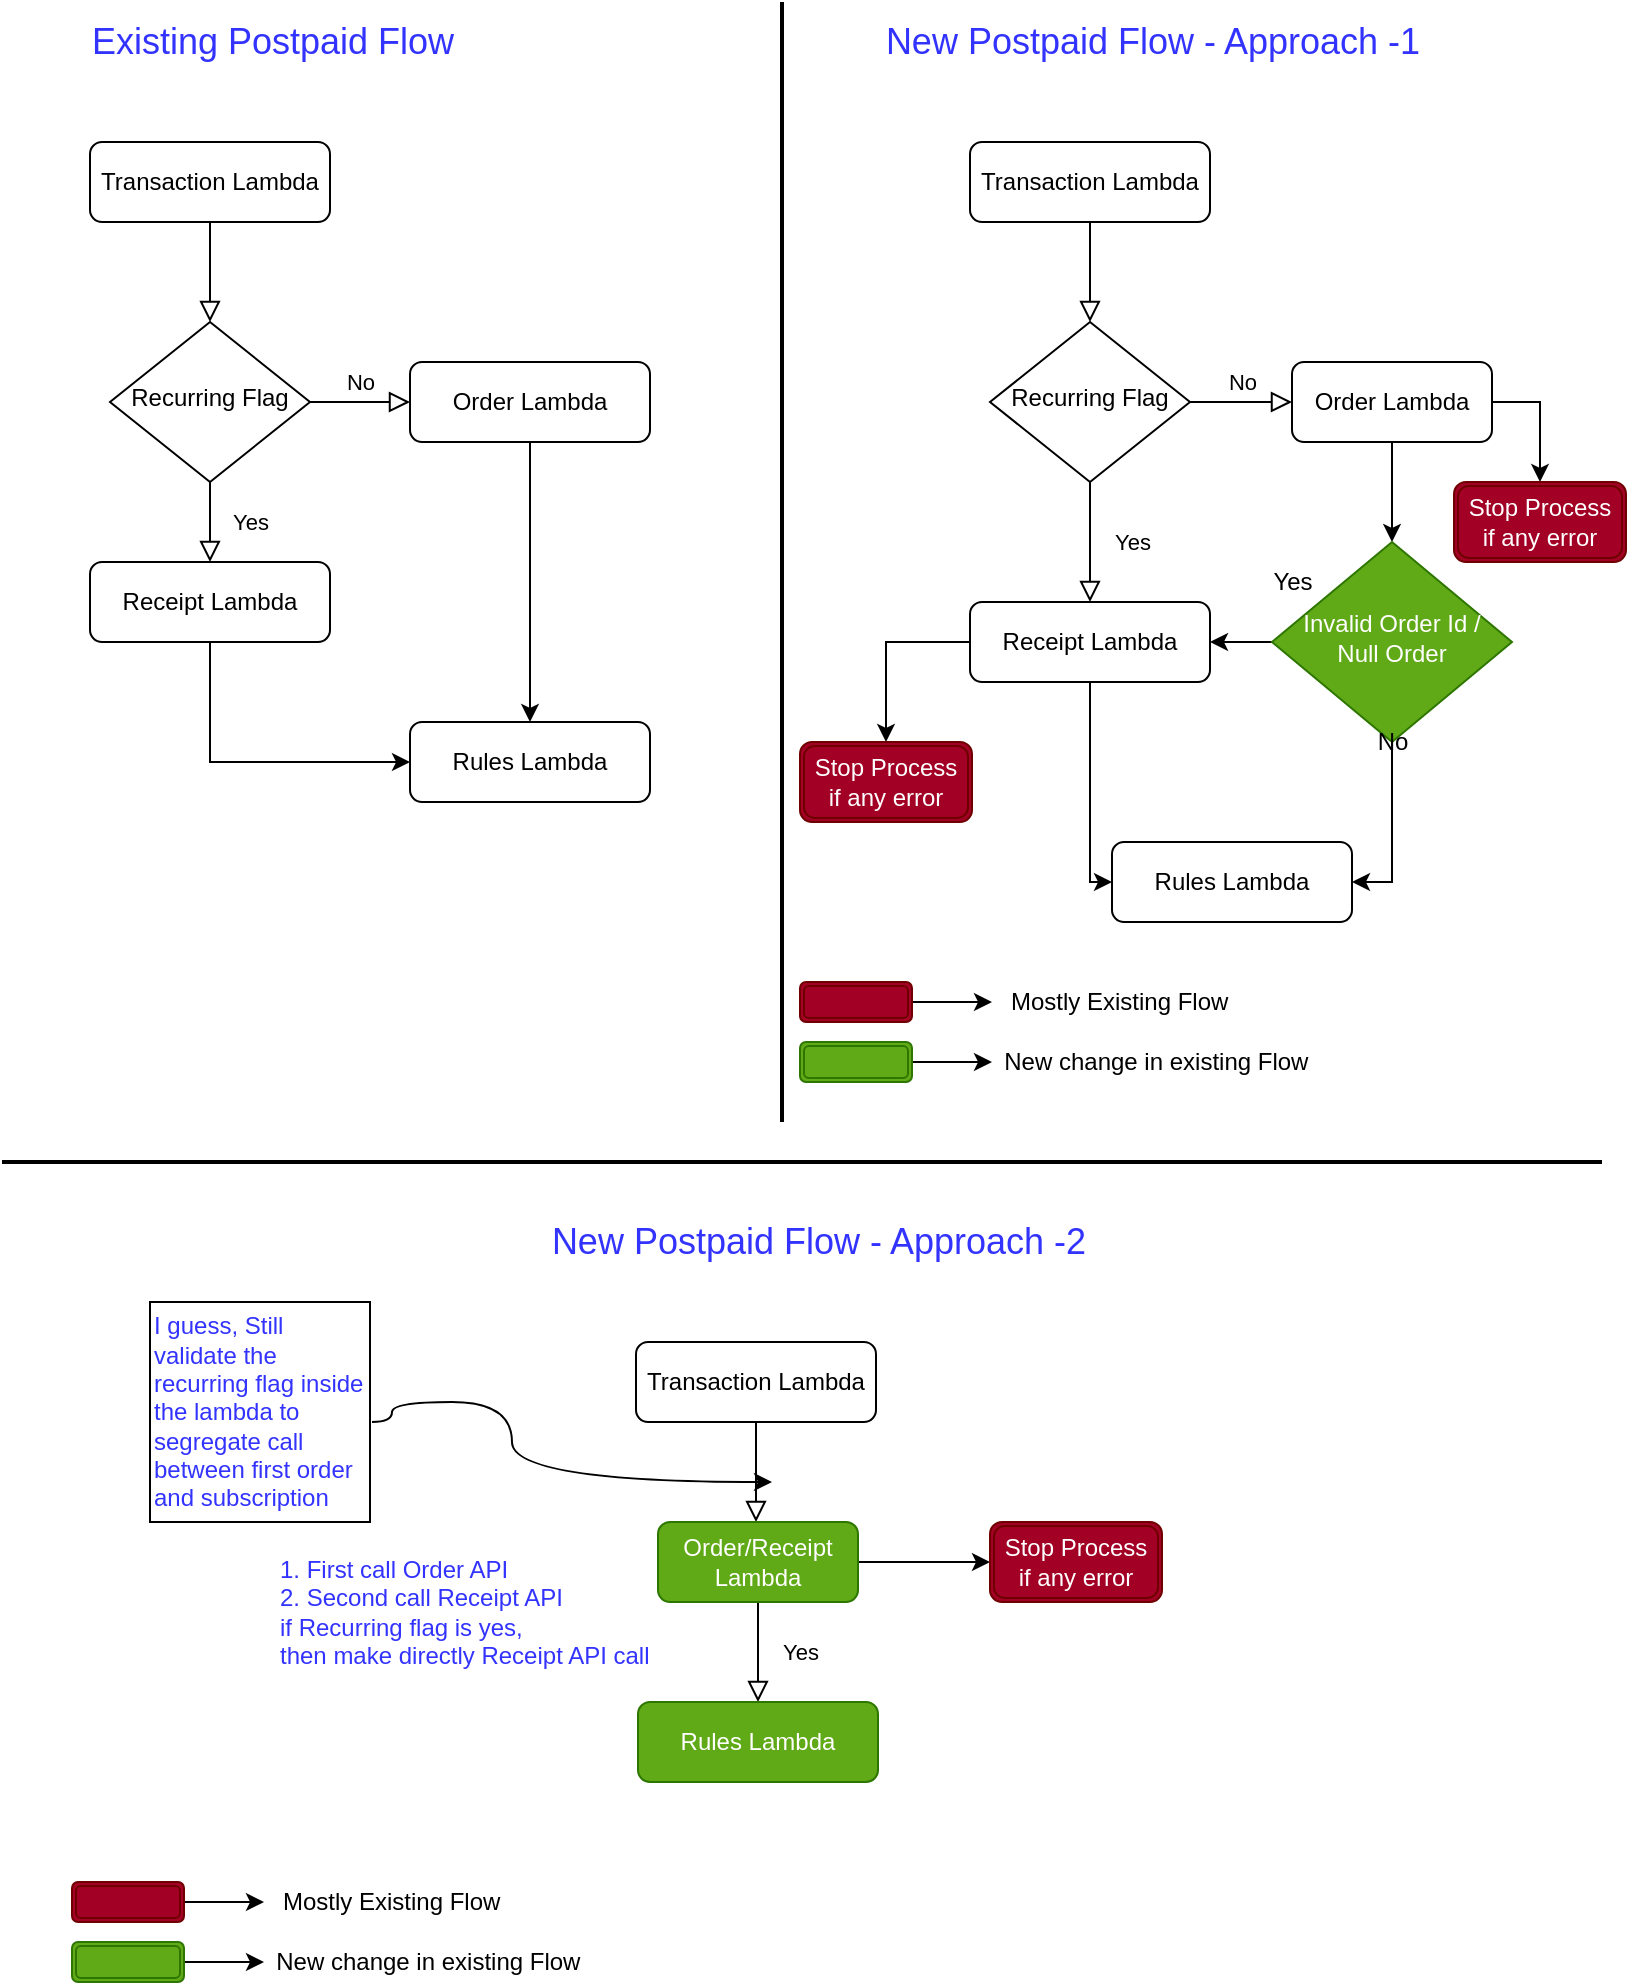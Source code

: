 <mxfile version="14.6.10" type="github">
  <diagram id="C5RBs43oDa-KdzZeNtuy" name="Page-1">
    <mxGraphModel dx="786" dy="435" grid="1" gridSize="10" guides="1" tooltips="1" connect="1" arrows="1" fold="1" page="1" pageScale="1" pageWidth="827" pageHeight="1169" math="0" shadow="0">
      <root>
        <mxCell id="WIyWlLk6GJQsqaUBKTNV-0" />
        <mxCell id="WIyWlLk6GJQsqaUBKTNV-1" parent="WIyWlLk6GJQsqaUBKTNV-0" />
        <mxCell id="WIyWlLk6GJQsqaUBKTNV-2" value="" style="rounded=0;html=1;jettySize=auto;orthogonalLoop=1;fontSize=11;endArrow=block;endFill=0;endSize=8;strokeWidth=1;shadow=0;labelBackgroundColor=none;edgeStyle=orthogonalEdgeStyle;" parent="WIyWlLk6GJQsqaUBKTNV-1" source="WIyWlLk6GJQsqaUBKTNV-3" target="WIyWlLk6GJQsqaUBKTNV-6" edge="1">
          <mxGeometry relative="1" as="geometry" />
        </mxCell>
        <mxCell id="WIyWlLk6GJQsqaUBKTNV-3" value="Transaction Lambda" style="rounded=1;whiteSpace=wrap;html=1;fontSize=12;glass=0;strokeWidth=1;shadow=0;" parent="WIyWlLk6GJQsqaUBKTNV-1" vertex="1">
          <mxGeometry x="59" y="80" width="120" height="40" as="geometry" />
        </mxCell>
        <mxCell id="WIyWlLk6GJQsqaUBKTNV-4" value="Yes" style="rounded=0;html=1;jettySize=auto;orthogonalLoop=1;fontSize=11;endArrow=block;endFill=0;endSize=8;strokeWidth=1;shadow=0;labelBackgroundColor=none;edgeStyle=orthogonalEdgeStyle;" parent="WIyWlLk6GJQsqaUBKTNV-1" source="WIyWlLk6GJQsqaUBKTNV-6" edge="1">
          <mxGeometry y="20" relative="1" as="geometry">
            <mxPoint as="offset" />
            <mxPoint x="119" y="290" as="targetPoint" />
          </mxGeometry>
        </mxCell>
        <mxCell id="WIyWlLk6GJQsqaUBKTNV-5" value="No" style="edgeStyle=orthogonalEdgeStyle;rounded=0;html=1;jettySize=auto;orthogonalLoop=1;fontSize=11;endArrow=block;endFill=0;endSize=8;strokeWidth=1;shadow=0;labelBackgroundColor=none;" parent="WIyWlLk6GJQsqaUBKTNV-1" source="WIyWlLk6GJQsqaUBKTNV-6" target="WIyWlLk6GJQsqaUBKTNV-7" edge="1">
          <mxGeometry y="10" relative="1" as="geometry">
            <mxPoint as="offset" />
          </mxGeometry>
        </mxCell>
        <mxCell id="WIyWlLk6GJQsqaUBKTNV-6" value="Recurring Flag" style="rhombus;whiteSpace=wrap;html=1;shadow=0;fontFamily=Helvetica;fontSize=12;align=center;strokeWidth=1;spacing=6;spacingTop=-4;" parent="WIyWlLk6GJQsqaUBKTNV-1" vertex="1">
          <mxGeometry x="69" y="170" width="100" height="80" as="geometry" />
        </mxCell>
        <mxCell id="GWxNuHLAeHblbbXC491y-1" style="edgeStyle=orthogonalEdgeStyle;rounded=0;orthogonalLoop=1;jettySize=auto;html=1;" edge="1" parent="WIyWlLk6GJQsqaUBKTNV-1" source="WIyWlLk6GJQsqaUBKTNV-7" target="GWxNuHLAeHblbbXC491y-0">
          <mxGeometry relative="1" as="geometry">
            <Array as="points">
              <mxPoint x="279" y="330" />
              <mxPoint x="279" y="330" />
            </Array>
          </mxGeometry>
        </mxCell>
        <mxCell id="WIyWlLk6GJQsqaUBKTNV-7" value="Order Lambda" style="rounded=1;whiteSpace=wrap;html=1;fontSize=12;glass=0;strokeWidth=1;shadow=0;" parent="WIyWlLk6GJQsqaUBKTNV-1" vertex="1">
          <mxGeometry x="219" y="190" width="120" height="40" as="geometry" />
        </mxCell>
        <mxCell id="GWxNuHLAeHblbbXC491y-6" style="edgeStyle=orthogonalEdgeStyle;rounded=0;orthogonalLoop=1;jettySize=auto;html=1;entryX=0;entryY=0.5;entryDx=0;entryDy=0;exitX=0.5;exitY=1;exitDx=0;exitDy=0;" edge="1" parent="WIyWlLk6GJQsqaUBKTNV-1" source="WIyWlLk6GJQsqaUBKTNV-11" target="GWxNuHLAeHblbbXC491y-0">
          <mxGeometry relative="1" as="geometry">
            <Array as="points">
              <mxPoint x="119" y="390" />
            </Array>
          </mxGeometry>
        </mxCell>
        <mxCell id="WIyWlLk6GJQsqaUBKTNV-11" value="Receipt Lambda" style="rounded=1;whiteSpace=wrap;html=1;fontSize=12;glass=0;strokeWidth=1;shadow=0;" parent="WIyWlLk6GJQsqaUBKTNV-1" vertex="1">
          <mxGeometry x="59" y="290" width="120" height="40" as="geometry" />
        </mxCell>
        <mxCell id="GWxNuHLAeHblbbXC491y-0" value="Rules Lambda" style="rounded=1;whiteSpace=wrap;html=1;fontSize=12;glass=0;strokeWidth=1;shadow=0;" vertex="1" parent="WIyWlLk6GJQsqaUBKTNV-1">
          <mxGeometry x="219" y="370" width="120" height="40" as="geometry" />
        </mxCell>
        <mxCell id="GWxNuHLAeHblbbXC491y-5" value="&lt;font style=&quot;font-size: 18px&quot;&gt;Existing Postpaid Flow&lt;/font&gt;" style="text;html=1;align=center;verticalAlign=middle;resizable=0;points=[];autosize=1;strokeColor=none;fontColor=#3333FF;" vertex="1" parent="WIyWlLk6GJQsqaUBKTNV-1">
          <mxGeometry x="50" y="20" width="200" height="20" as="geometry" />
        </mxCell>
        <mxCell id="GWxNuHLAeHblbbXC491y-8" value="" style="line;strokeWidth=2;direction=south;html=1;" vertex="1" parent="WIyWlLk6GJQsqaUBKTNV-1">
          <mxGeometry x="400" y="10" width="10" height="560" as="geometry" />
        </mxCell>
        <mxCell id="GWxNuHLAeHblbbXC491y-9" value="" style="rounded=0;html=1;jettySize=auto;orthogonalLoop=1;fontSize=11;endArrow=block;endFill=0;endSize=8;strokeWidth=1;shadow=0;labelBackgroundColor=none;edgeStyle=orthogonalEdgeStyle;" edge="1" parent="WIyWlLk6GJQsqaUBKTNV-1" source="GWxNuHLAeHblbbXC491y-10" target="GWxNuHLAeHblbbXC491y-13">
          <mxGeometry relative="1" as="geometry" />
        </mxCell>
        <mxCell id="GWxNuHLAeHblbbXC491y-10" value="Transaction Lambda" style="rounded=1;whiteSpace=wrap;html=1;fontSize=12;glass=0;strokeWidth=1;shadow=0;" vertex="1" parent="WIyWlLk6GJQsqaUBKTNV-1">
          <mxGeometry x="499" y="80" width="120" height="40" as="geometry" />
        </mxCell>
        <mxCell id="GWxNuHLAeHblbbXC491y-11" value="Yes" style="rounded=0;html=1;jettySize=auto;orthogonalLoop=1;fontSize=11;endArrow=block;endFill=0;endSize=8;strokeWidth=1;shadow=0;labelBackgroundColor=none;edgeStyle=orthogonalEdgeStyle;entryX=0.5;entryY=0;entryDx=0;entryDy=0;" edge="1" parent="WIyWlLk6GJQsqaUBKTNV-1" source="GWxNuHLAeHblbbXC491y-13" target="GWxNuHLAeHblbbXC491y-17">
          <mxGeometry y="21" relative="1" as="geometry">
            <mxPoint as="offset" />
            <mxPoint x="559" y="290" as="targetPoint" />
          </mxGeometry>
        </mxCell>
        <mxCell id="GWxNuHLAeHblbbXC491y-12" value="No" style="edgeStyle=orthogonalEdgeStyle;rounded=0;html=1;jettySize=auto;orthogonalLoop=1;fontSize=11;endArrow=block;endFill=0;endSize=8;strokeWidth=1;shadow=0;labelBackgroundColor=none;" edge="1" parent="WIyWlLk6GJQsqaUBKTNV-1" source="GWxNuHLAeHblbbXC491y-13" target="GWxNuHLAeHblbbXC491y-15">
          <mxGeometry y="10" relative="1" as="geometry">
            <mxPoint as="offset" />
          </mxGeometry>
        </mxCell>
        <mxCell id="GWxNuHLAeHblbbXC491y-13" value="Recurring Flag" style="rhombus;whiteSpace=wrap;html=1;shadow=0;fontFamily=Helvetica;fontSize=12;align=center;strokeWidth=1;spacing=6;spacingTop=-4;" vertex="1" parent="WIyWlLk6GJQsqaUBKTNV-1">
          <mxGeometry x="509" y="170" width="100" height="80" as="geometry" />
        </mxCell>
        <mxCell id="GWxNuHLAeHblbbXC491y-24" style="edgeStyle=orthogonalEdgeStyle;rounded=0;orthogonalLoop=1;jettySize=auto;html=1;entryX=0.5;entryY=0;entryDx=0;entryDy=0;" edge="1" parent="WIyWlLk6GJQsqaUBKTNV-1" source="GWxNuHLAeHblbbXC491y-15" target="GWxNuHLAeHblbbXC491y-21">
          <mxGeometry relative="1" as="geometry" />
        </mxCell>
        <mxCell id="GWxNuHLAeHblbbXC491y-36" style="edgeStyle=orthogonalEdgeStyle;rounded=0;orthogonalLoop=1;jettySize=auto;html=1;exitX=1;exitY=0.5;exitDx=0;exitDy=0;" edge="1" parent="WIyWlLk6GJQsqaUBKTNV-1" source="GWxNuHLAeHblbbXC491y-15" target="GWxNuHLAeHblbbXC491y-35">
          <mxGeometry relative="1" as="geometry" />
        </mxCell>
        <mxCell id="GWxNuHLAeHblbbXC491y-15" value="Order Lambda" style="rounded=1;whiteSpace=wrap;html=1;fontSize=12;glass=0;strokeWidth=1;shadow=0;" vertex="1" parent="WIyWlLk6GJQsqaUBKTNV-1">
          <mxGeometry x="660" y="190" width="100" height="40" as="geometry" />
        </mxCell>
        <mxCell id="GWxNuHLAeHblbbXC491y-22" style="edgeStyle=orthogonalEdgeStyle;rounded=0;orthogonalLoop=1;jettySize=auto;html=1;entryX=0;entryY=0.5;entryDx=0;entryDy=0;" edge="1" parent="WIyWlLk6GJQsqaUBKTNV-1" source="GWxNuHLAeHblbbXC491y-17" target="GWxNuHLAeHblbbXC491y-18">
          <mxGeometry relative="1" as="geometry">
            <Array as="points">
              <mxPoint x="559" y="450" />
            </Array>
          </mxGeometry>
        </mxCell>
        <mxCell id="GWxNuHLAeHblbbXC491y-34" style="edgeStyle=orthogonalEdgeStyle;rounded=0;orthogonalLoop=1;jettySize=auto;html=1;" edge="1" parent="WIyWlLk6GJQsqaUBKTNV-1" source="GWxNuHLAeHblbbXC491y-17" target="GWxNuHLAeHblbbXC491y-32">
          <mxGeometry relative="1" as="geometry">
            <Array as="points">
              <mxPoint x="457" y="330" />
            </Array>
          </mxGeometry>
        </mxCell>
        <mxCell id="GWxNuHLAeHblbbXC491y-17" value="Receipt Lambda" style="rounded=1;whiteSpace=wrap;html=1;fontSize=12;glass=0;strokeWidth=1;shadow=0;" vertex="1" parent="WIyWlLk6GJQsqaUBKTNV-1">
          <mxGeometry x="499" y="310" width="120" height="40" as="geometry" />
        </mxCell>
        <mxCell id="GWxNuHLAeHblbbXC491y-18" value="Rules Lambda" style="rounded=1;whiteSpace=wrap;html=1;fontSize=12;glass=0;strokeWidth=1;shadow=0;" vertex="1" parent="WIyWlLk6GJQsqaUBKTNV-1">
          <mxGeometry x="570" y="430" width="120" height="40" as="geometry" />
        </mxCell>
        <mxCell id="GWxNuHLAeHblbbXC491y-19" value="&lt;font style=&quot;font-size: 18px&quot;&gt;New Postpaid Flow - Approach -1&lt;/font&gt;" style="text;html=1;align=center;verticalAlign=middle;resizable=0;points=[];autosize=1;strokeColor=none;rounded=0;shadow=0;sketch=0;glass=0;labelBorderColor=none;labelBackgroundColor=none;fontColor=#3333FF;" vertex="1" parent="WIyWlLk6GJQsqaUBKTNV-1">
          <mxGeometry x="450" y="20" width="280" height="20" as="geometry" />
        </mxCell>
        <mxCell id="GWxNuHLAeHblbbXC491y-23" style="edgeStyle=orthogonalEdgeStyle;rounded=0;orthogonalLoop=1;jettySize=auto;html=1;entryX=1;entryY=0.5;entryDx=0;entryDy=0;" edge="1" parent="WIyWlLk6GJQsqaUBKTNV-1" source="GWxNuHLAeHblbbXC491y-21" target="GWxNuHLAeHblbbXC491y-17">
          <mxGeometry relative="1" as="geometry" />
        </mxCell>
        <mxCell id="GWxNuHLAeHblbbXC491y-31" style="edgeStyle=orthogonalEdgeStyle;rounded=0;orthogonalLoop=1;jettySize=auto;html=1;entryX=1;entryY=0.5;entryDx=0;entryDy=0;" edge="1" parent="WIyWlLk6GJQsqaUBKTNV-1" source="GWxNuHLAeHblbbXC491y-21" target="GWxNuHLAeHblbbXC491y-18">
          <mxGeometry relative="1" as="geometry" />
        </mxCell>
        <mxCell id="GWxNuHLAeHblbbXC491y-21" value="Invalid Order Id / Null Order" style="rhombus;whiteSpace=wrap;html=1;shadow=0;fontFamily=Helvetica;fontSize=12;align=center;strokeWidth=1;spacing=6;spacingTop=-4;fillColor=#60a917;strokeColor=#2D7600;fontColor=#ffffff;" vertex="1" parent="WIyWlLk6GJQsqaUBKTNV-1">
          <mxGeometry x="650" y="280" width="120" height="100" as="geometry" />
        </mxCell>
        <mxCell id="GWxNuHLAeHblbbXC491y-29" value="No" style="text;html=1;align=center;verticalAlign=middle;resizable=0;points=[];autosize=1;strokeColor=none;" vertex="1" parent="WIyWlLk6GJQsqaUBKTNV-1">
          <mxGeometry x="695" y="370" width="30" height="20" as="geometry" />
        </mxCell>
        <mxCell id="GWxNuHLAeHblbbXC491y-30" value="Yes" style="text;html=1;align=center;verticalAlign=middle;resizable=0;points=[];autosize=1;strokeColor=none;" vertex="1" parent="WIyWlLk6GJQsqaUBKTNV-1">
          <mxGeometry x="640" y="290" width="40" height="20" as="geometry" />
        </mxCell>
        <mxCell id="GWxNuHLAeHblbbXC491y-32" value="Stop Process if any error" style="shape=ext;double=1;rounded=1;whiteSpace=wrap;html=1;fillColor=#a20025;strokeColor=#6F0000;fontColor=#ffffff;" vertex="1" parent="WIyWlLk6GJQsqaUBKTNV-1">
          <mxGeometry x="414" y="380" width="86" height="40" as="geometry" />
        </mxCell>
        <mxCell id="GWxNuHLAeHblbbXC491y-35" value="Stop Process if any error" style="shape=ext;double=1;rounded=1;whiteSpace=wrap;html=1;fillColor=#a20025;strokeColor=#6F0000;fontColor=#ffffff;" vertex="1" parent="WIyWlLk6GJQsqaUBKTNV-1">
          <mxGeometry x="741" y="250" width="86" height="40" as="geometry" />
        </mxCell>
        <mxCell id="GWxNuHLAeHblbbXC491y-43" value="" style="edgeStyle=orthogonalEdgeStyle;rounded=0;orthogonalLoop=1;jettySize=auto;html=1;" edge="1" parent="WIyWlLk6GJQsqaUBKTNV-1" source="GWxNuHLAeHblbbXC491y-37" target="GWxNuHLAeHblbbXC491y-38">
          <mxGeometry relative="1" as="geometry" />
        </mxCell>
        <mxCell id="GWxNuHLAeHblbbXC491y-37" value="" style="shape=ext;double=1;rounded=1;whiteSpace=wrap;html=1;fillColor=#a20025;strokeColor=#6F0000;fontColor=#ffffff;" vertex="1" parent="WIyWlLk6GJQsqaUBKTNV-1">
          <mxGeometry x="414" y="500" width="56" height="20" as="geometry" />
        </mxCell>
        <mxCell id="GWxNuHLAeHblbbXC491y-38" value="Mostly Existing Flow&amp;nbsp;" style="text;html=1;align=center;verticalAlign=middle;resizable=0;points=[];autosize=1;strokeColor=none;" vertex="1" parent="WIyWlLk6GJQsqaUBKTNV-1">
          <mxGeometry x="510" y="500" width="130" height="20" as="geometry" />
        </mxCell>
        <mxCell id="GWxNuHLAeHblbbXC491y-45" style="edgeStyle=orthogonalEdgeStyle;rounded=0;orthogonalLoop=1;jettySize=auto;html=1;" edge="1" parent="WIyWlLk6GJQsqaUBKTNV-1" source="GWxNuHLAeHblbbXC491y-44">
          <mxGeometry relative="1" as="geometry">
            <mxPoint x="510" y="540" as="targetPoint" />
          </mxGeometry>
        </mxCell>
        <mxCell id="GWxNuHLAeHblbbXC491y-44" value="" style="shape=ext;double=1;rounded=1;whiteSpace=wrap;html=1;fillColor=#60a917;strokeColor=#2D7600;fontColor=#ffffff;" vertex="1" parent="WIyWlLk6GJQsqaUBKTNV-1">
          <mxGeometry x="414" y="530" width="56" height="20" as="geometry" />
        </mxCell>
        <mxCell id="GWxNuHLAeHblbbXC491y-46" value="&amp;nbsp;New change in existing Flow" style="text;html=1;align=center;verticalAlign=middle;resizable=0;points=[];autosize=1;strokeColor=none;" vertex="1" parent="WIyWlLk6GJQsqaUBKTNV-1">
          <mxGeometry x="505" y="530" width="170" height="20" as="geometry" />
        </mxCell>
        <mxCell id="GWxNuHLAeHblbbXC491y-48" value="" style="line;strokeWidth=2;direction=south;html=1;rotation=90;" vertex="1" parent="WIyWlLk6GJQsqaUBKTNV-1">
          <mxGeometry x="410" y="190" width="10" height="800" as="geometry" />
        </mxCell>
        <mxCell id="GWxNuHLAeHblbbXC491y-49" value="" style="rounded=0;html=1;jettySize=auto;orthogonalLoop=1;fontSize=11;endArrow=block;endFill=0;endSize=8;strokeWidth=1;shadow=0;labelBackgroundColor=none;edgeStyle=orthogonalEdgeStyle;" edge="1" parent="WIyWlLk6GJQsqaUBKTNV-1" source="GWxNuHLAeHblbbXC491y-50">
          <mxGeometry relative="1" as="geometry">
            <mxPoint x="392" y="770" as="targetPoint" />
          </mxGeometry>
        </mxCell>
        <mxCell id="GWxNuHLAeHblbbXC491y-50" value="Transaction Lambda" style="rounded=1;whiteSpace=wrap;html=1;fontSize=12;glass=0;strokeWidth=1;shadow=0;" vertex="1" parent="WIyWlLk6GJQsqaUBKTNV-1">
          <mxGeometry x="332" y="680" width="120" height="40" as="geometry" />
        </mxCell>
        <mxCell id="GWxNuHLAeHblbbXC491y-51" value="Yes" style="rounded=0;html=1;jettySize=auto;orthogonalLoop=1;fontSize=11;endArrow=block;endFill=0;endSize=8;strokeWidth=1;shadow=0;labelBackgroundColor=none;edgeStyle=orthogonalEdgeStyle;entryX=0.5;entryY=0;entryDx=0;entryDy=0;exitX=0.5;exitY=1;exitDx=0;exitDy=0;" edge="1" parent="WIyWlLk6GJQsqaUBKTNV-1" source="GWxNuHLAeHblbbXC491y-56">
          <mxGeometry y="21" relative="1" as="geometry">
            <mxPoint as="offset" />
            <mxPoint x="393" y="860" as="targetPoint" />
            <mxPoint x="392" y="850" as="sourcePoint" />
          </mxGeometry>
        </mxCell>
        <mxCell id="GWxNuHLAeHblbbXC491y-55" style="edgeStyle=orthogonalEdgeStyle;rounded=0;orthogonalLoop=1;jettySize=auto;html=1;exitX=1;exitY=0.5;exitDx=0;exitDy=0;" edge="1" parent="WIyWlLk6GJQsqaUBKTNV-1" source="GWxNuHLAeHblbbXC491y-56" target="GWxNuHLAeHblbbXC491y-67">
          <mxGeometry relative="1" as="geometry" />
        </mxCell>
        <mxCell id="GWxNuHLAeHblbbXC491y-56" value="Order/Receipt Lambda" style="rounded=1;whiteSpace=wrap;html=1;fontSize=12;glass=0;strokeWidth=1;shadow=0;fillColor=#60a917;strokeColor=#2D7600;fontColor=#ffffff;" vertex="1" parent="WIyWlLk6GJQsqaUBKTNV-1">
          <mxGeometry x="343" y="770" width="100" height="40" as="geometry" />
        </mxCell>
        <mxCell id="GWxNuHLAeHblbbXC491y-60" value="Rules Lambda" style="rounded=1;whiteSpace=wrap;html=1;fontSize=12;glass=0;strokeWidth=1;shadow=0;fillColor=#60a917;strokeColor=#2D7600;fontColor=#ffffff;" vertex="1" parent="WIyWlLk6GJQsqaUBKTNV-1">
          <mxGeometry x="333" y="860" width="120" height="40" as="geometry" />
        </mxCell>
        <mxCell id="GWxNuHLAeHblbbXC491y-61" value="&lt;font style=&quot;font-size: 18px&quot;&gt;New Postpaid Flow - Approach -2&lt;/font&gt;" style="text;html=1;align=center;verticalAlign=middle;resizable=0;points=[];autosize=1;strokeColor=none;rounded=0;shadow=0;sketch=0;glass=0;labelBorderColor=none;labelBackgroundColor=none;fontColor=#3333FF;" vertex="1" parent="WIyWlLk6GJQsqaUBKTNV-1">
          <mxGeometry x="283" y="620" width="280" height="20" as="geometry" />
        </mxCell>
        <mxCell id="GWxNuHLAeHblbbXC491y-67" value="Stop Process if any error" style="shape=ext;double=1;rounded=1;whiteSpace=wrap;html=1;fillColor=#a20025;strokeColor=#6F0000;fontColor=#ffffff;" vertex="1" parent="WIyWlLk6GJQsqaUBKTNV-1">
          <mxGeometry x="509" y="770" width="86" height="40" as="geometry" />
        </mxCell>
        <mxCell id="GWxNuHLAeHblbbXC491y-68" value="" style="edgeStyle=orthogonalEdgeStyle;rounded=0;orthogonalLoop=1;jettySize=auto;html=1;" edge="1" parent="WIyWlLk6GJQsqaUBKTNV-1" source="GWxNuHLAeHblbbXC491y-69" target="GWxNuHLAeHblbbXC491y-70">
          <mxGeometry relative="1" as="geometry" />
        </mxCell>
        <mxCell id="GWxNuHLAeHblbbXC491y-69" value="" style="shape=ext;double=1;rounded=1;whiteSpace=wrap;html=1;fillColor=#a20025;strokeColor=#6F0000;fontColor=#ffffff;" vertex="1" parent="WIyWlLk6GJQsqaUBKTNV-1">
          <mxGeometry x="50" y="950" width="56" height="20" as="geometry" />
        </mxCell>
        <mxCell id="GWxNuHLAeHblbbXC491y-70" value="Mostly Existing Flow&amp;nbsp;" style="text;html=1;align=center;verticalAlign=middle;resizable=0;points=[];autosize=1;strokeColor=none;" vertex="1" parent="WIyWlLk6GJQsqaUBKTNV-1">
          <mxGeometry x="146" y="950" width="130" height="20" as="geometry" />
        </mxCell>
        <mxCell id="GWxNuHLAeHblbbXC491y-71" style="edgeStyle=orthogonalEdgeStyle;rounded=0;orthogonalLoop=1;jettySize=auto;html=1;" edge="1" parent="WIyWlLk6GJQsqaUBKTNV-1" source="GWxNuHLAeHblbbXC491y-72">
          <mxGeometry relative="1" as="geometry">
            <mxPoint x="146" y="990" as="targetPoint" />
          </mxGeometry>
        </mxCell>
        <mxCell id="GWxNuHLAeHblbbXC491y-72" value="" style="shape=ext;double=1;rounded=1;whiteSpace=wrap;html=1;fillColor=#60a917;strokeColor=#2D7600;fontColor=#ffffff;" vertex="1" parent="WIyWlLk6GJQsqaUBKTNV-1">
          <mxGeometry x="50" y="980" width="56" height="20" as="geometry" />
        </mxCell>
        <mxCell id="GWxNuHLAeHblbbXC491y-73" value="&amp;nbsp;New change in existing Flow" style="text;html=1;align=center;verticalAlign=middle;resizable=0;points=[];autosize=1;strokeColor=none;" vertex="1" parent="WIyWlLk6GJQsqaUBKTNV-1">
          <mxGeometry x="141" y="980" width="170" height="20" as="geometry" />
        </mxCell>
        <mxCell id="GWxNuHLAeHblbbXC491y-79" value="" style="curved=1;endArrow=classic;html=1;rounded=0;edgeStyle=orthogonalEdgeStyle;fontColor=#3333FF;" edge="1" parent="WIyWlLk6GJQsqaUBKTNV-1">
          <mxGeometry width="50" height="50" relative="1" as="geometry">
            <mxPoint x="200" y="720" as="sourcePoint" />
            <mxPoint x="400" y="750" as="targetPoint" />
            <Array as="points">
              <mxPoint x="210" y="710" />
              <mxPoint x="270" y="710" />
              <mxPoint x="270" y="750" />
            </Array>
          </mxGeometry>
        </mxCell>
        <mxCell id="GWxNuHLAeHblbbXC491y-81" value="I guess, Still validate the recurring flag inside the lambda to segregate call between first order and subscription" style="whiteSpace=wrap;html=1;aspect=fixed;rounded=0;shadow=0;glass=0;labelBackgroundColor=none;sketch=0;fontColor=#3333FF;align=left;" vertex="1" parent="WIyWlLk6GJQsqaUBKTNV-1">
          <mxGeometry x="89" y="660" width="110" height="110" as="geometry" />
        </mxCell>
        <mxCell id="GWxNuHLAeHblbbXC491y-82" value="1. First call Order API&lt;br&gt;2. Second call Receipt API&lt;br&gt;if Recurring flag is yes, &lt;br&gt;then make directly Receipt API call" style="text;html=1;align=left;verticalAlign=middle;resizable=0;points=[];autosize=1;strokeColor=none;fontColor=#3333FF;" vertex="1" parent="WIyWlLk6GJQsqaUBKTNV-1">
          <mxGeometry x="152" y="785" width="200" height="60" as="geometry" />
        </mxCell>
      </root>
    </mxGraphModel>
  </diagram>
</mxfile>
